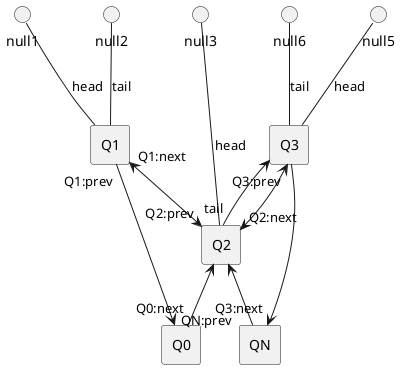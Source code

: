 @startuml

rectangle Q0

rectangle Q1
rectangle Q2
rectangle Q3

rectangle QN

Q0 <-up- "Q1:prev" Q1

Q1  -up-() null2:tail
Q1  -up-() null1:head

Q0 "Q0:next" -up-> Q2
Q1 "Q1:next" <-down-> "Q2:prev" Q2

Q2  --up-() null3:head

Q2  "tail" -up-> Q3
Q2 "Q2:next" <-right-> "Q3:prev" Q3

Q2 <-down- "QN:prev" QN
Q3  -up-() null6:tail
Q3  -up-() null5:head

Q3 -down-> "Q3:next" QN


@enduml
